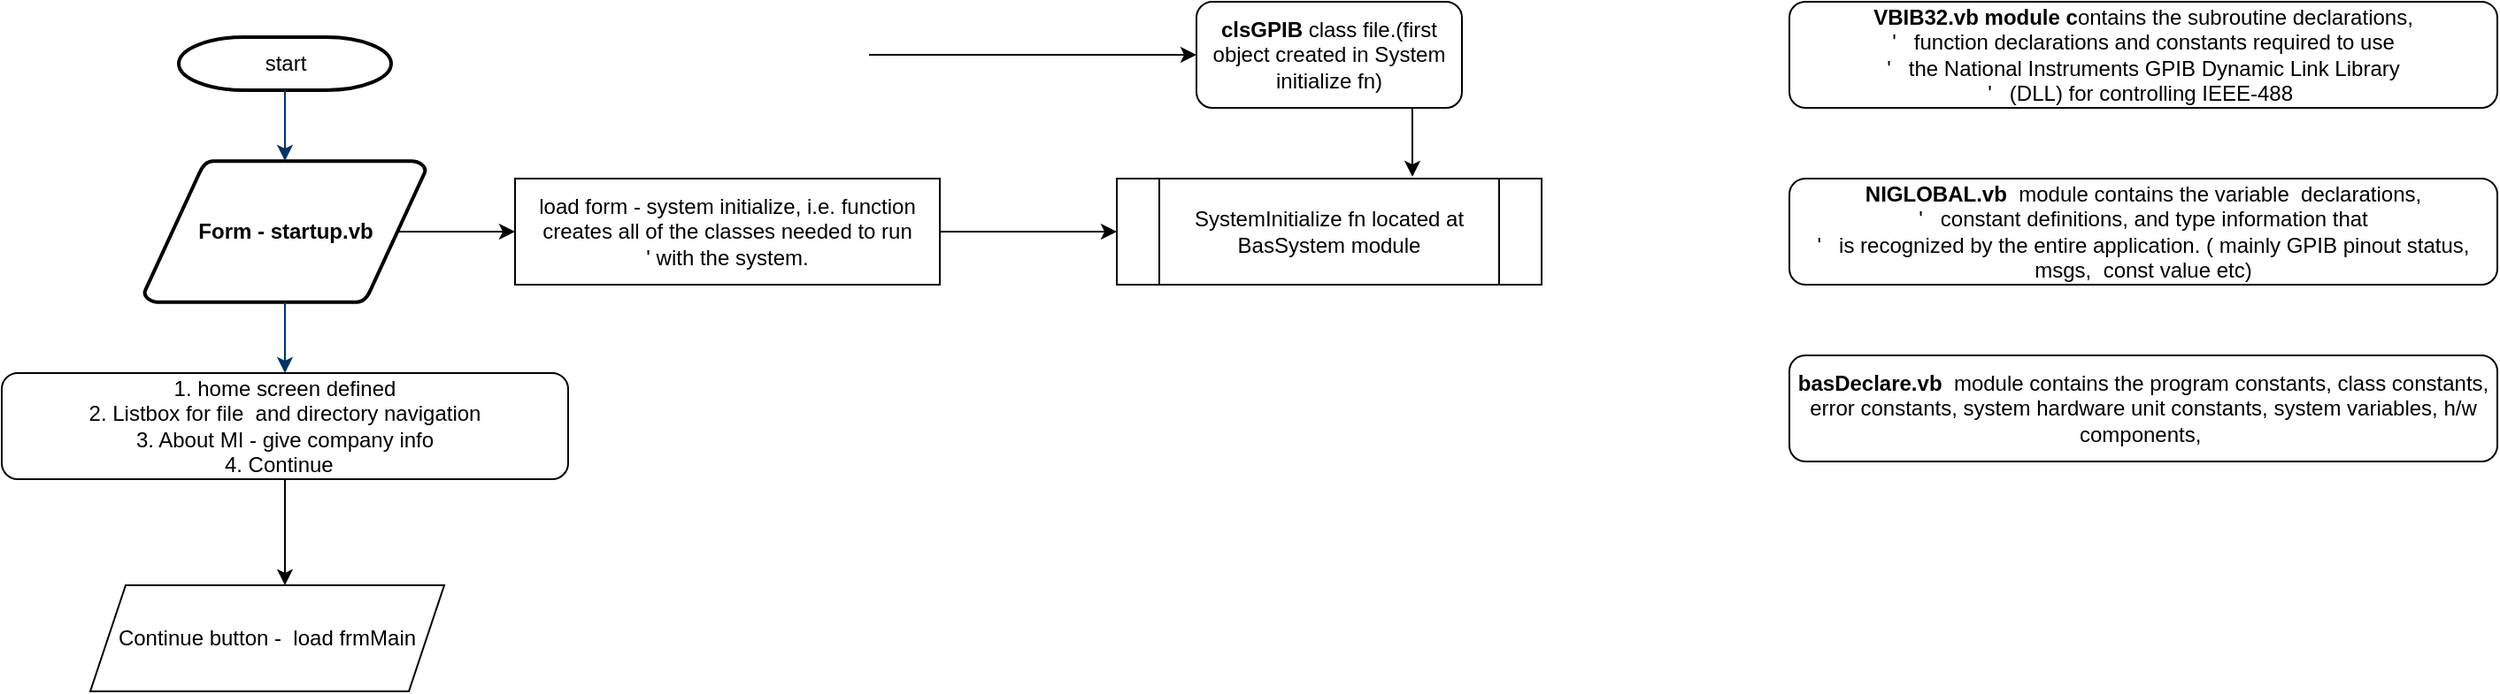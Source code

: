 <mxfile version="13.6.3" type="github">
  <diagram id="6a731a19-8d31-9384-78a2-239565b7b9f0" name="Page-1">
    <mxGraphModel dx="1422" dy="794" grid="1" gridSize="10" guides="1" tooltips="1" connect="1" arrows="1" fold="1" page="1" pageScale="1" pageWidth="827" pageHeight="583" background="#ffffff" math="0" shadow="0">
      <root>
        <mxCell id="0" />
        <mxCell id="1" parent="0" />
        <mxCell id="2" value="start" style="shape=mxgraph.flowchart.terminator;strokeWidth=2;gradientColor=none;gradientDirection=north;fontStyle=0;html=1;" parent="1" vertex="1">
          <mxGeometry x="260" y="60" width="120" height="30" as="geometry" />
        </mxCell>
        <mxCell id="3" value="&lt;b&gt;Form - startup.vb&lt;/b&gt;" style="shape=mxgraph.flowchart.data;strokeWidth=2;gradientColor=none;gradientDirection=north;fontStyle=0;html=1;" parent="1" vertex="1">
          <mxGeometry x="240.5" y="130" width="159" height="80" as="geometry" />
        </mxCell>
        <mxCell id="7" style="fontStyle=1;strokeColor=#003366;strokeWidth=1;html=1;" parent="1" source="2" target="3" edge="1">
          <mxGeometry relative="1" as="geometry" />
        </mxCell>
        <mxCell id="8" style="fontStyle=1;strokeColor=#003366;strokeWidth=1;html=1;" parent="1" source="3" edge="1">
          <mxGeometry relative="1" as="geometry">
            <mxPoint x="320" y="250" as="targetPoint" />
          </mxGeometry>
        </mxCell>
        <mxCell id="5CW9GBjwH4_lCEYlVOhL-55" value="1. home screen defined&lt;br&gt;2. Listbox for file&amp;nbsp; and directory navigation&lt;br&gt;3. About MI - give company info&lt;br&gt;4. Continue&amp;nbsp;&amp;nbsp;" style="rounded=1;whiteSpace=wrap;html=1;" parent="1" vertex="1">
          <mxGeometry x="160" y="250" width="320" height="60" as="geometry" />
        </mxCell>
        <mxCell id="5CW9GBjwH4_lCEYlVOhL-56" value="" style="endArrow=classic;html=1;exitX=0.5;exitY=1;exitDx=0;exitDy=0;" parent="1" source="5CW9GBjwH4_lCEYlVOhL-55" edge="1">
          <mxGeometry width="50" height="50" relative="1" as="geometry">
            <mxPoint x="560" y="390" as="sourcePoint" />
            <mxPoint x="320" y="370" as="targetPoint" />
          </mxGeometry>
        </mxCell>
        <mxCell id="5CW9GBjwH4_lCEYlVOhL-57" value="Continue button -&amp;nbsp; load frmMain" style="shape=parallelogram;perimeter=parallelogramPerimeter;whiteSpace=wrap;html=1;fixedSize=1;" parent="1" vertex="1">
          <mxGeometry x="210" y="370" width="200" height="60" as="geometry" />
        </mxCell>
        <mxCell id="5CW9GBjwH4_lCEYlVOhL-58" value="" style="endArrow=classic;html=1;exitX=0.905;exitY=0.5;exitDx=0;exitDy=0;exitPerimeter=0;" parent="1" source="3" target="5CW9GBjwH4_lCEYlVOhL-59" edge="1">
          <mxGeometry width="50" height="50" relative="1" as="geometry">
            <mxPoint x="560" y="240" as="sourcePoint" />
            <mxPoint x="480" y="170" as="targetPoint" />
          </mxGeometry>
        </mxCell>
        <mxCell id="5CW9GBjwH4_lCEYlVOhL-59" value="load form - system initialize, i.e.&amp;nbsp;&lt;span&gt;function creates all of the classes needed to run&lt;/span&gt;&lt;div&gt;&#39; with the system.&lt;/div&gt;" style="rounded=0;whiteSpace=wrap;html=1;" parent="1" vertex="1">
          <mxGeometry x="450" y="140" width="240" height="60" as="geometry" />
        </mxCell>
        <mxCell id="5CW9GBjwH4_lCEYlVOhL-61" value="" style="endArrow=classic;html=1;exitX=1;exitY=0.5;exitDx=0;exitDy=0;" parent="1" source="5CW9GBjwH4_lCEYlVOhL-59" edge="1">
          <mxGeometry width="50" height="50" relative="1" as="geometry">
            <mxPoint x="740" y="180" as="sourcePoint" />
            <mxPoint x="790" y="170" as="targetPoint" />
          </mxGeometry>
        </mxCell>
        <mxCell id="5CW9GBjwH4_lCEYlVOhL-62" value="SystemInitialize fn located at BasSystem module" style="shape=process;whiteSpace=wrap;html=1;backgroundOutline=1;" parent="1" vertex="1">
          <mxGeometry x="790" y="140" width="240" height="60" as="geometry" />
        </mxCell>
        <mxCell id="5CW9GBjwH4_lCEYlVOhL-63" value="" style="endArrow=classic;html=1;exitX=0.813;exitY=1;exitDx=0;exitDy=0;exitPerimeter=0;" parent="1" source="5CW9GBjwH4_lCEYlVOhL-64" edge="1">
          <mxGeometry width="50" height="50" relative="1" as="geometry">
            <mxPoint x="800" y="100" as="sourcePoint" />
            <mxPoint x="957" y="139" as="targetPoint" />
            <Array as="points">
              <mxPoint x="957" y="120" />
            </Array>
          </mxGeometry>
        </mxCell>
        <mxCell id="5CW9GBjwH4_lCEYlVOhL-64" value="&lt;b&gt;clsGPIB&lt;/b&gt; class file.(first object created in System initialize fn)" style="rounded=1;whiteSpace=wrap;html=1;" parent="1" vertex="1">
          <mxGeometry x="835" y="40" width="150" height="60" as="geometry" />
        </mxCell>
        <mxCell id="5CW9GBjwH4_lCEYlVOhL-65" value="" style="endArrow=classic;html=1;entryX=0;entryY=0.5;entryDx=0;entryDy=0;" parent="1" target="5CW9GBjwH4_lCEYlVOhL-64" edge="1">
          <mxGeometry width="50" height="50" relative="1" as="geometry">
            <mxPoint x="650" y="70" as="sourcePoint" />
            <mxPoint x="610" y="250" as="targetPoint" />
            <Array as="points">
              <mxPoint x="690" y="70" />
            </Array>
          </mxGeometry>
        </mxCell>
        <mxCell id="5CW9GBjwH4_lCEYlVOhL-66" value="&lt;b&gt;VBIB32.vb module c&lt;/b&gt;&lt;span&gt;ontains the subroutine declarations,&lt;/span&gt;&lt;div&gt;&#39;&amp;nbsp; &amp;nbsp;function declarations and constants required to use&lt;/div&gt;&lt;div&gt;&#39;&amp;nbsp; &amp;nbsp;the National Instruments GPIB Dynamic Link Library&lt;/div&gt;&lt;div&gt;&#39;&amp;nbsp; &amp;nbsp;(DLL) for controlling IEEE-488&amp;nbsp;&lt;/div&gt;" style="rounded=1;whiteSpace=wrap;html=1;" parent="1" vertex="1">
          <mxGeometry x="1170" y="40" width="400" height="60" as="geometry" />
        </mxCell>
        <mxCell id="5CW9GBjwH4_lCEYlVOhL-67" value="&lt;b&gt;NIGLOBAL.vb&amp;nbsp;&lt;/b&gt;&amp;nbsp;module&amp;nbsp;&lt;span&gt;contains the variable&amp;nbsp; declarations,&lt;/span&gt;&lt;div&gt;&#39;&amp;nbsp; &amp;nbsp;constant definitions, and type information that&lt;/div&gt;&lt;div&gt;&#39;&amp;nbsp; &amp;nbsp;is recognized by the entire application. ( mainly GPIB pinout status, msgs,&amp;nbsp; const value etc)&lt;/div&gt;" style="rounded=1;whiteSpace=wrap;html=1;" parent="1" vertex="1">
          <mxGeometry x="1170" y="140" width="400" height="60" as="geometry" />
        </mxCell>
        <mxCell id="5CW9GBjwH4_lCEYlVOhL-69" value="&lt;b&gt;basDeclare.vb&amp;nbsp;&lt;/b&gt;&amp;nbsp;module&amp;nbsp;&lt;span&gt;contains the program constants, class constants, error constants, system hardware unit constants, system variables, h/w components,&amp;nbsp;&lt;/span&gt;" style="rounded=1;whiteSpace=wrap;html=1;" parent="1" vertex="1">
          <mxGeometry x="1170" y="240" width="400" height="60" as="geometry" />
        </mxCell>
      </root>
    </mxGraphModel>
  </diagram>
</mxfile>
